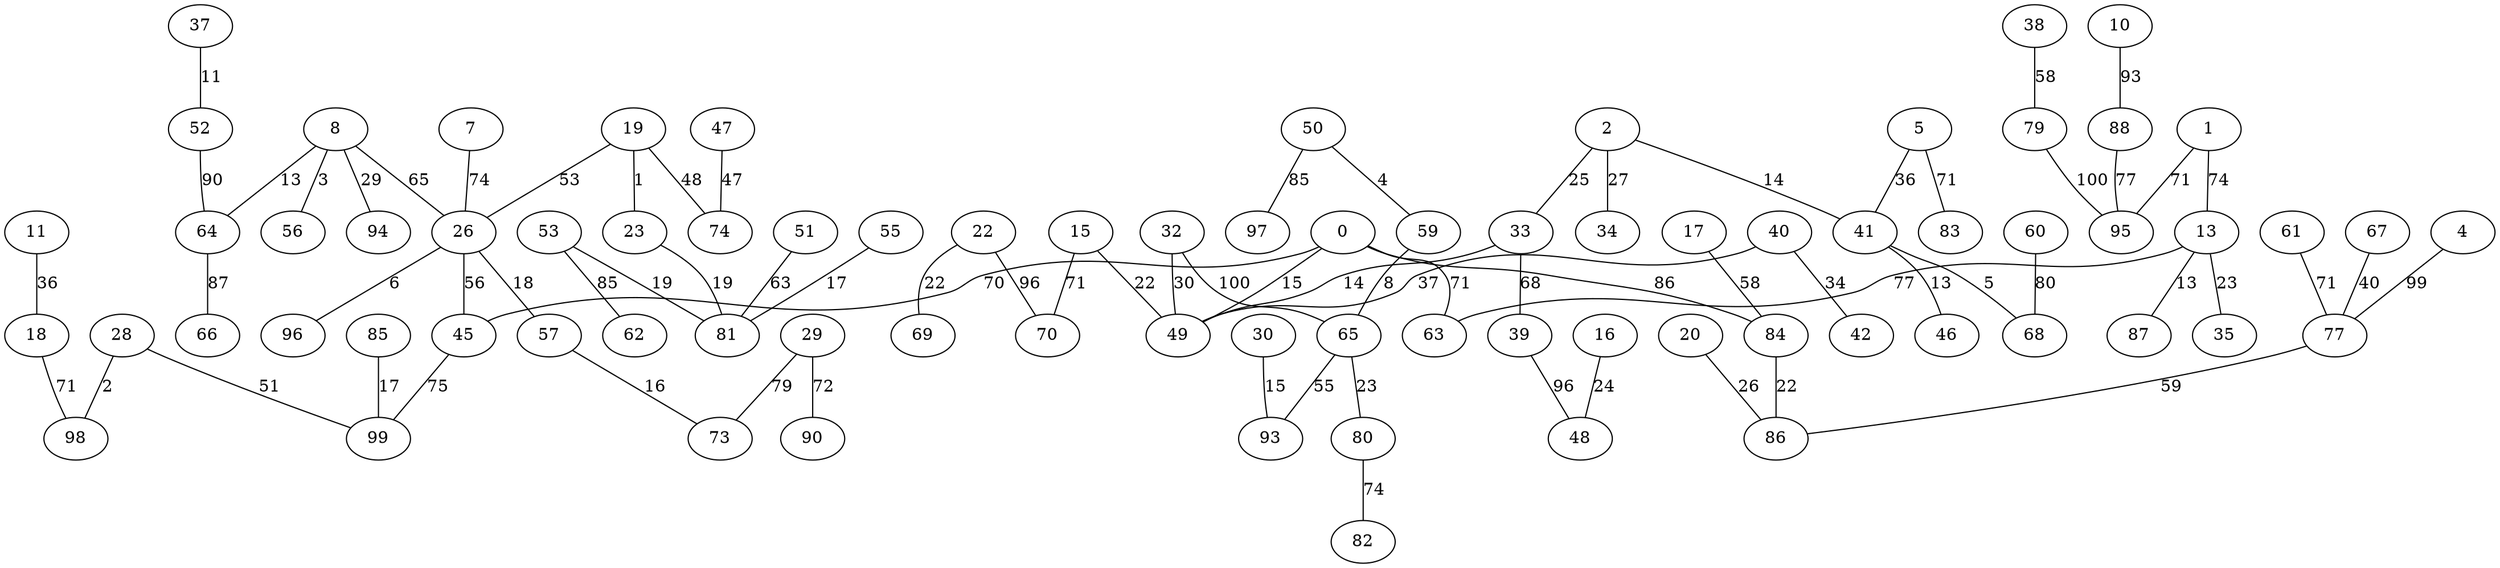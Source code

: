 graph {
  0 [label="0"];
  1 [label="1"];
  2 [label="2"];
  4 [label="4"];
  5 [label="5"];
  7 [label="7"];
  8 [label="8"];
  10 [label="10"];
  11 [label="11"];
  13 [label="13"];
  15 [label="15"];
  16 [label="16"];
  17 [label="17"];
  18 [label="18"];
  19 [label="19"];
  20 [label="20"];
  22 [label="22"];
  23 [label="23"];
  26 [label="26"];
  28 [label="28"];
  29 [label="29"];
  30 [label="30"];
  32 [label="32"];
  33 [label="33"];
  34 [label="34"];
  35 [label="35"];
  37 [label="37"];
  38 [label="38"];
  39 [label="39"];
  40 [label="40"];
  41 [label="41"];
  42 [label="42"];
  45 [label="45"];
  46 [label="46"];
  47 [label="47"];
  48 [label="48"];
  49 [label="49"];
  50 [label="50"];
  51 [label="51"];
  52 [label="52"];
  53 [label="53"];
  55 [label="55"];
  56 [label="56"];
  57 [label="57"];
  59 [label="59"];
  60 [label="60"];
  61 [label="61"];
  62 [label="62"];
  63 [label="63"];
  64 [label="64"];
  65 [label="65"];
  66 [label="66"];
  67 [label="67"];
  68 [label="68"];
  69 [label="69"];
  70 [label="70"];
  73 [label="73"];
  74 [label="74"];
  77 [label="77"];
  79 [label="79"];
  80 [label="80"];
  81 [label="81"];
  82 [label="82"];
  83 [label="83"];
  84 [label="84"];
  85 [label="85"];
  86 [label="86"];
  87 [label="87"];
  88 [label="88"];
  90 [label="90"];
  93 [label="93"];
  94 [label="94"];
  95 [label="95"];
  96 [label="96"];
  97 [label="97"];
  98 [label="98"];
  99 [label="99"];
  0 -- 63 [label="71"];
  0 -- 84 [label="86"];
  0 -- 49 [label="15"];
  0 -- 45 [label="70"];
  1 -- 95 [label="71"];
  1 -- 13 [label="74"];
  2 -- 41 [label="14"];
  2 -- 33 [label="25"];
  2 -- 34 [label="27"];
  4 -- 77 [label="99"];
  5 -- 41 [label="36"];
  5 -- 83 [label="71"];
  7 -- 26 [label="74"];
  8 -- 94 [label="29"];
  8 -- 64 [label="13"];
  8 -- 26 [label="65"];
  8 -- 56 [label="3"];
  10 -- 88 [label="93"];
  11 -- 18 [label="36"];
  13 -- 63 [label="77"];
  13 -- 87 [label="13"];
  13 -- 35 [label="23"];
  15 -- 70 [label="71"];
  15 -- 49 [label="22"];
  16 -- 48 [label="24"];
  17 -- 84 [label="58"];
  18 -- 98 [label="71"];
  19 -- 23 [label="1"];
  19 -- 74 [label="48"];
  19 -- 26 [label="53"];
  20 -- 86 [label="26"];
  22 -- 69 [label="22"];
  22 -- 70 [label="96"];
  23 -- 81 [label="19"];
  26 -- 45 [label="56"];
  26 -- 96 [label="6"];
  26 -- 57 [label="18"];
  28 -- 98 [label="2"];
  28 -- 99 [label="51"];
  29 -- 73 [label="79"];
  29 -- 90 [label="72"];
  30 -- 93 [label="15"];
  32 -- 49 [label="30"];
  32 -- 65 [label="100"];
  33 -- 49 [label="14"];
  33 -- 39 [label="68"];
  37 -- 52 [label="11"];
  38 -- 79 [label="58"];
  39 -- 48 [label="96"];
  40 -- 42 [label="34"];
  40 -- 49 [label="37"];
  41 -- 46 [label="13"];
  41 -- 68 [label="5"];
  45 -- 99 [label="75"];
  47 -- 74 [label="47"];
  50 -- 97 [label="85"];
  50 -- 59 [label="4"];
  51 -- 81 [label="63"];
  52 -- 64 [label="90"];
  53 -- 81 [label="19"];
  53 -- 62 [label="85"];
  55 -- 81 [label="17"];
  57 -- 73 [label="16"];
  59 -- 65 [label="8"];
  60 -- 68 [label="80"];
  61 -- 77 [label="71"];
  64 -- 66 [label="87"];
  65 -- 80 [label="23"];
  65 -- 93 [label="55"];
  67 -- 77 [label="40"];
  77 -- 86 [label="59"];
  79 -- 95 [label="100"];
  80 -- 82 [label="74"];
  84 -- 86 [label="22"];
  85 -- 99 [label="17"];
  88 -- 95 [label="77"];
}